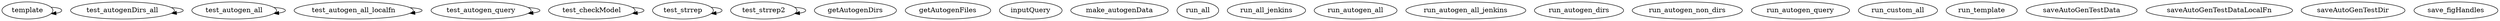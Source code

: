 /* Created by mdot for Matlab */
digraph m2html {
  template -> template;
  test_autogenDirs_all -> test_autogenDirs_all;
  test_autogen_all -> test_autogen_all;
  test_autogen_all_localfn -> test_autogen_all_localfn;
  test_autogen_query -> test_autogen_query;
  test_checkModel -> test_checkModel;
  test_strrep -> test_strrep;
  test_strrep2 -> test_strrep2;

  getAutogenDirs [URL="getAutogenDirs.html"];
  getAutogenFiles [URL="getAutogenFiles.html"];
  inputQuery [URL="inputQuery.html"];
  make_autogenData [URL="make_autogenData.html"];
  run_all [URL="run_all.html"];
  run_all_jenkins [URL="run_all_jenkins.html"];
  run_autogen_all [URL="run_autogen_all.html"];
  run_autogen_all_jenkins [URL="run_autogen_all_jenkins.html"];
  run_autogen_dirs [URL="run_autogen_dirs.html"];
  run_autogen_non_dirs [URL="run_autogen_non_dirs.html"];
  run_autogen_query [URL="run_autogen_query.html"];
  run_custom_all [URL="run_custom_all.html"];
  run_template [URL="run_template.html"];
  saveAutoGenTestData [URL="saveAutoGenTestData.html"];
  saveAutoGenTestDataLocalFn [URL="saveAutoGenTestDataLocalFn.html"];
  saveAutoGenTestDir [URL="saveAutoGenTestDir.html"];
  save_figHandles [URL="save_figHandles.html"];
  template [URL="template.html"];
  test_autogenDirs_all [URL="test_autogenDirs_all.html"];
  test_autogen_all [URL="test_autogen_all.html"];
  test_autogen_all_localfn [URL="test_autogen_all_localfn.html"];
  test_autogen_query [URL="test_autogen_query.html"];
  test_checkModel [URL="test_checkModel.html"];
  test_strrep [URL="test_strrep.html"];
  test_strrep2 [URL="test_strrep2.html"];
}